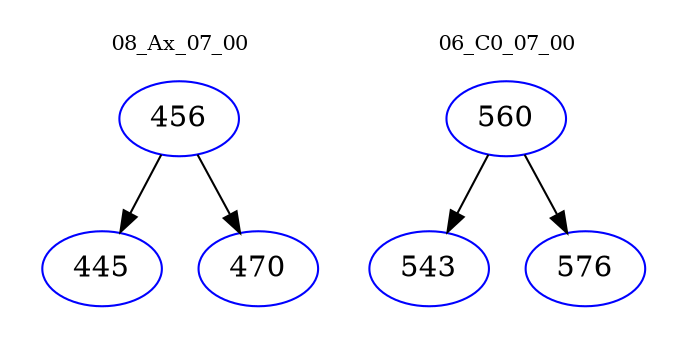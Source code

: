 digraph{
subgraph cluster_0 {
color = white
label = "08_Ax_07_00";
fontsize=10;
T0_456 [label="456", color="blue"]
T0_456 -> T0_445 [color="black"]
T0_445 [label="445", color="blue"]
T0_456 -> T0_470 [color="black"]
T0_470 [label="470", color="blue"]
}
subgraph cluster_1 {
color = white
label = "06_C0_07_00";
fontsize=10;
T1_560 [label="560", color="blue"]
T1_560 -> T1_543 [color="black"]
T1_543 [label="543", color="blue"]
T1_560 -> T1_576 [color="black"]
T1_576 [label="576", color="blue"]
}
}
